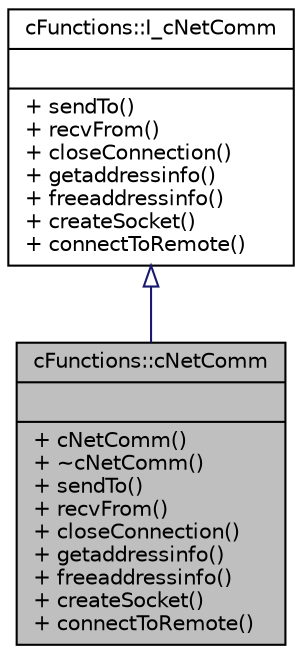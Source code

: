 digraph "cFunctions::cNetComm"
{
 // INTERACTIVE_SVG=YES
 // LATEX_PDF_SIZE
  edge [fontname="Helvetica",fontsize="10",labelfontname="Helvetica",labelfontsize="10"];
  node [fontname="Helvetica",fontsize="10",shape=record];
  Node2 [label="{cFunctions::cNetComm\n||+ cNetComm()\l+ ~cNetComm()\l+ sendTo()\l+ recvFrom()\l+ closeConnection()\l+ getaddressinfo()\l+ freeaddressinfo()\l+ createSocket()\l+ connectToRemote()\l}",height=0.2,width=0.4,color="black", fillcolor="grey75", style="filled", fontcolor="black",tooltip="cNetComm Header file"];
  Node3 -> Node2 [dir="back",color="midnightblue",fontsize="10",style="solid",arrowtail="onormal",fontname="Helvetica"];
  Node3 [label="{cFunctions::I_cNetComm\n||+ sendTo()\l+ recvFrom()\l+ closeConnection()\l+ getaddressinfo()\l+ freeaddressinfo()\l+ createSocket()\l+ connectToRemote()\l}",height=0.2,width=0.4,color="black", fillcolor="white", style="filled",URL="$d0/d7a/classcFunctions_1_1I__cNetComm.html",tooltip="interfaec for the cnetcomm class for mocking"];
}
